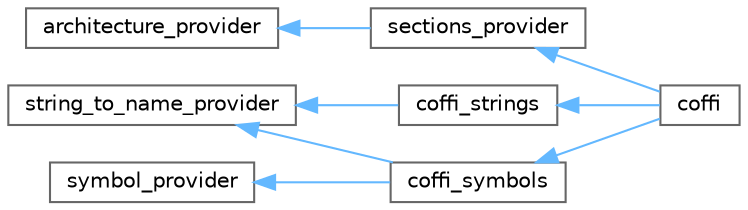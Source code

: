 digraph "Graphical Class Hierarchy"
{
 // LATEX_PDF_SIZE
  bgcolor="transparent";
  edge [fontname=Helvetica,fontsize=10,labelfontname=Helvetica,labelfontsize=10];
  node [fontname=Helvetica,fontsize=10,shape=box,height=0.2,width=0.4];
  rankdir="LR";
  Node0 [id="Node000000",label="architecture_provider",height=0.2,width=0.4,color="grey40", fillcolor="white", style="filled",URL="$class_c_o_f_f_i_1_1architecture__provider.html",tooltip="Interface for architecture information."];
  Node0 -> Node1 [id="edge1_Node000000_Node000001",dir="back",color="steelblue1",style="solid",tooltip=" "];
  Node1 [id="Node000001",label="sections_provider",height=0.2,width=0.4,color="grey40", fillcolor="white", style="filled",URL="$class_c_o_f_f_i_1_1sections__provider.html",tooltip="Interface that gives the headers and sections."];
  Node1 -> Node2 [id="edge2_Node000001_Node000002",dir="back",color="steelblue1",style="solid",tooltip=" "];
  Node2 [id="Node000002",label="coffi",height=0.2,width=0.4,color="grey40", fillcolor="white", style="filled",URL="$class_c_o_f_f_i_1_1coffi.html",tooltip="The COFFI library's main class."];
  Node4 [id="Node000004",label="string_to_name_provider",height=0.2,width=0.4,color="grey40", fillcolor="white", style="filled",URL="$class_c_o_f_f_i_1_1string__to__name__provider.html",tooltip="Interface for accessing to the string table."];
  Node4 -> Node3 [id="edge3_Node000004_Node000003",dir="back",color="steelblue1",style="solid",tooltip=" "];
  Node3 [id="Node000003",label="coffi_strings",height=0.2,width=0.4,color="grey40", fillcolor="white", style="filled",URL="$class_c_o_f_f_i_1_1coffi__strings.html",tooltip="Class for accessing the strings table."];
  Node3 -> Node2 [id="edge4_Node000003_Node000002",dir="back",color="steelblue1",style="solid",tooltip=" "];
  Node4 -> Node5 [id="edge5_Node000004_Node000005",dir="back",color="steelblue1",style="solid",tooltip=" "];
  Node5 [id="Node000005",label="coffi_symbols",height=0.2,width=0.4,color="grey40", fillcolor="white", style="filled",URL="$class_c_o_f_f_i_1_1coffi__symbols.html",tooltip="Class for accessing the symbol table."];
  Node5 -> Node2 [id="edge6_Node000005_Node000002",dir="back",color="steelblue1",style="solid",tooltip=" "];
  Node6 [id="Node000006",label="symbol_provider",height=0.2,width=0.4,color="grey40", fillcolor="white", style="filled",URL="$class_c_o_f_f_i_1_1symbol__provider.html",tooltip="Interface for accessing to the symbol table."];
  Node6 -> Node5 [id="edge7_Node000006_Node000005",dir="back",color="steelblue1",style="solid",tooltip=" "];
}
